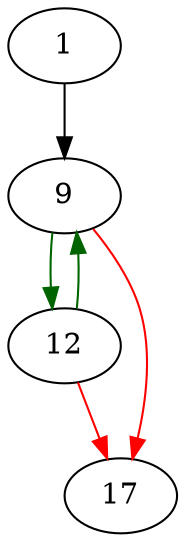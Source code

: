 strict digraph "dir_len" {
	// Node definitions.
	1 [entry=true];
	9;
	12;
	17;

	// Edge definitions.
	1 -> 9;
	9 -> 12 [
		color=darkgreen
		cond=true
	];
	9 -> 17 [
		color=red
		cond=false
	];
	12 -> 9 [
		color=darkgreen
		cond=true
	];
	12 -> 17 [
		color=red
		cond=false
	];
}
